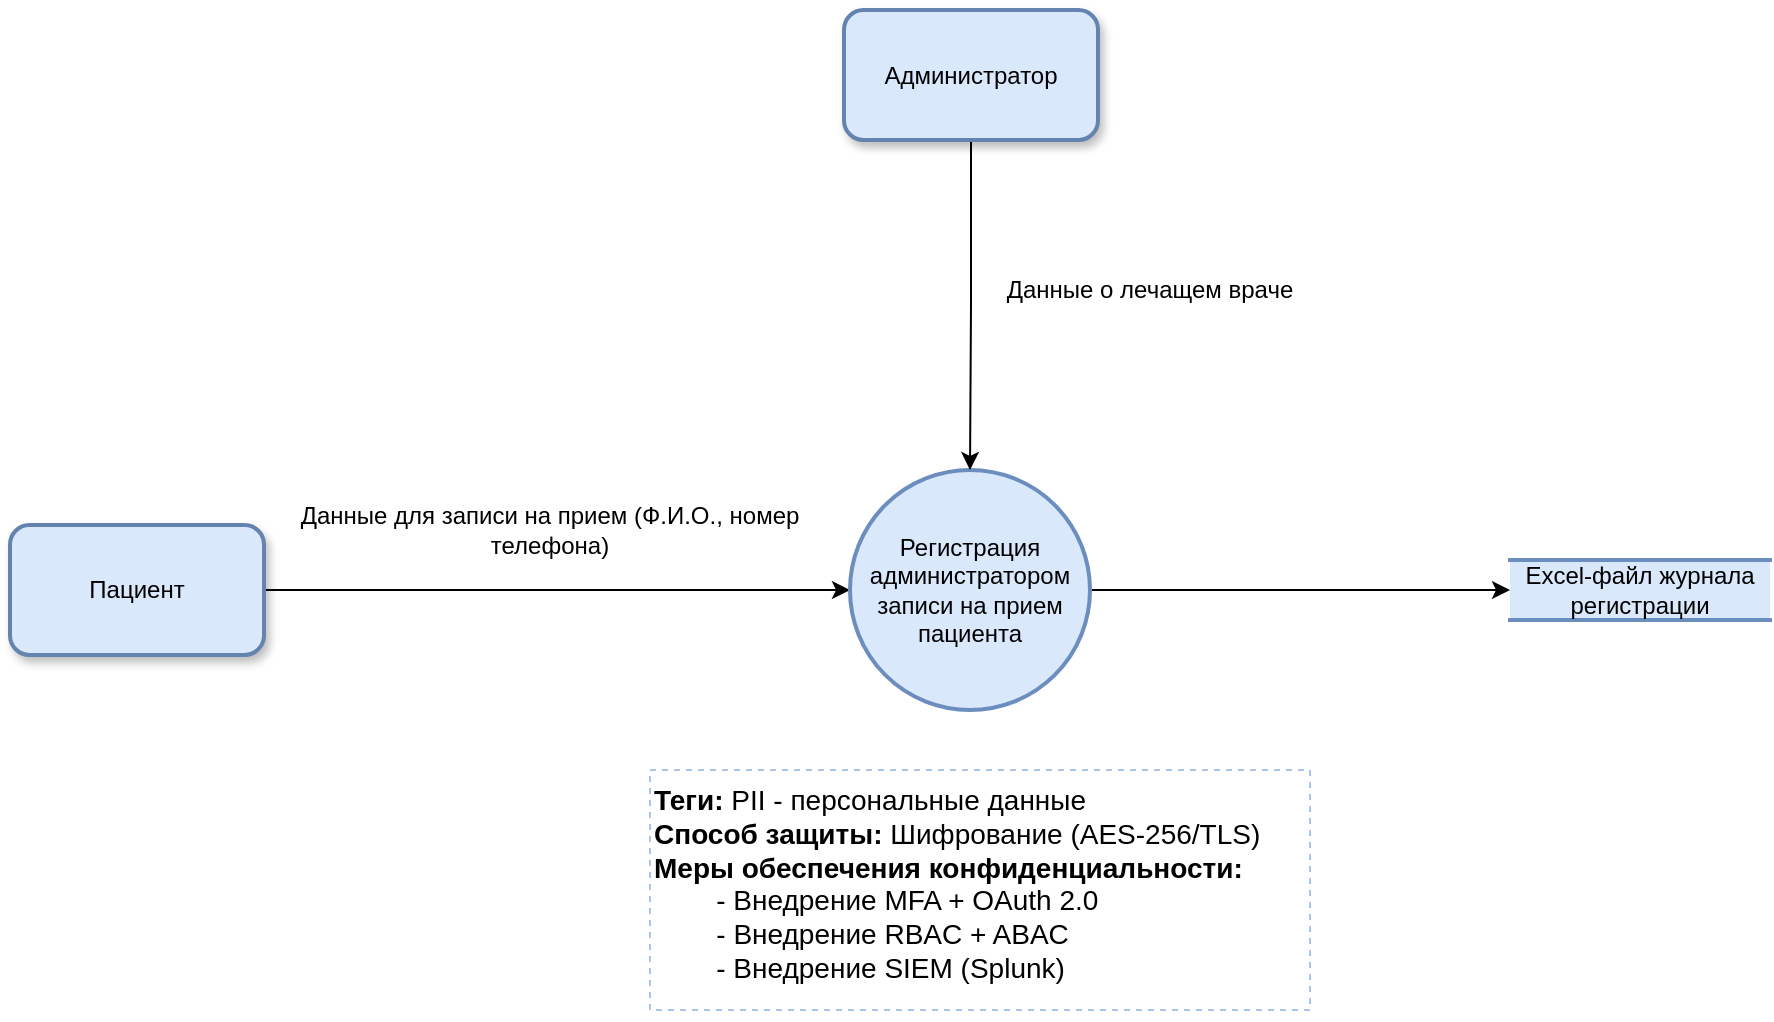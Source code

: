 <mxfile version="27.0.2">
  <diagram name="Страница — 1" id="fVcJ7O7tC3VuVcqIO9m_">
    <mxGraphModel dx="1540" dy="899" grid="1" gridSize="10" guides="1" tooltips="1" connect="1" arrows="1" fold="1" page="1" pageScale="1" pageWidth="1169" pageHeight="827" math="0" shadow="0">
      <root>
        <mxCell id="0" />
        <mxCell id="1" parent="0" />
        <mxCell id="4I27Nu_oPrzyD-SU-KGY-5" style="edgeStyle=orthogonalEdgeStyle;rounded=0;orthogonalLoop=1;jettySize=auto;html=1;exitX=1;exitY=0.5;exitDx=0;exitDy=0;" parent="1" source="4I27Nu_oPrzyD-SU-KGY-3" target="4I27Nu_oPrzyD-SU-KGY-4" edge="1">
          <mxGeometry relative="1" as="geometry" />
        </mxCell>
        <mxCell id="4I27Nu_oPrzyD-SU-KGY-3" value="Пациент" style="html=1;dashed=0;whiteSpace=wrap;rounded=1;fillColor=#dae8fc;strokeColor=light-dark(#6483af, #334a6c);strokeWidth=2;shadow=1;" parent="1" vertex="1">
          <mxGeometry x="60" y="337.5" width="127" height="65" as="geometry" />
        </mxCell>
        <mxCell id="4I27Nu_oPrzyD-SU-KGY-8" style="edgeStyle=orthogonalEdgeStyle;rounded=0;orthogonalLoop=1;jettySize=auto;html=1;exitX=1;exitY=0.5;exitDx=0;exitDy=0;" parent="1" source="4I27Nu_oPrzyD-SU-KGY-4" target="4I27Nu_oPrzyD-SU-KGY-6" edge="1">
          <mxGeometry relative="1" as="geometry" />
        </mxCell>
        <mxCell id="4I27Nu_oPrzyD-SU-KGY-4" value="Регистрация администратором записи на прием пациента" style="shape=ellipse;html=1;dashed=0;whiteSpace=wrap;aspect=fixed;perimeter=ellipsePerimeter;fillColor=#dae8fc;strokeColor=#6c8ebf;strokeWidth=2;" parent="1" vertex="1">
          <mxGeometry x="480" y="310" width="120" height="120" as="geometry" />
        </mxCell>
        <mxCell id="4I27Nu_oPrzyD-SU-KGY-6" value="Excel-файл журнала регистрации" style="html=1;dashed=0;whiteSpace=wrap;shape=partialRectangle;right=0;left=0;fillColor=#dae8fc;strokeColor=#6c8ebf;strokeWidth=2;" parent="1" vertex="1">
          <mxGeometry x="810" y="355" width="130" height="30" as="geometry" />
        </mxCell>
        <mxCell id="4I27Nu_oPrzyD-SU-KGY-11" value="Данные для записи на прием (Ф.И.О., номер телефона)" style="text;html=1;align=center;verticalAlign=middle;whiteSpace=wrap;rounded=0;" parent="1" vertex="1">
          <mxGeometry x="200" y="320" width="260" height="40" as="geometry" />
        </mxCell>
        <mxCell id="ZpE8wwgy8IpEGMpQpPEL-2" style="edgeStyle=orthogonalEdgeStyle;rounded=0;orthogonalLoop=1;jettySize=auto;html=1;entryX=0.5;entryY=0;entryDx=0;entryDy=0;" parent="1" source="ZpE8wwgy8IpEGMpQpPEL-1" target="4I27Nu_oPrzyD-SU-KGY-4" edge="1">
          <mxGeometry relative="1" as="geometry" />
        </mxCell>
        <mxCell id="ZpE8wwgy8IpEGMpQpPEL-1" value="Администратор" style="html=1;dashed=0;whiteSpace=wrap;rounded=1;fillColor=#dae8fc;strokeColor=light-dark(#6483af, #334a6c);strokeWidth=2;shadow=1;" parent="1" vertex="1">
          <mxGeometry x="477" y="80" width="127" height="65" as="geometry" />
        </mxCell>
        <mxCell id="ZpE8wwgy8IpEGMpQpPEL-3" value="Данные о лечащем враче" style="text;html=1;align=center;verticalAlign=middle;whiteSpace=wrap;rounded=0;" parent="1" vertex="1">
          <mxGeometry x="550" y="200" width="160" height="40" as="geometry" />
        </mxCell>
        <mxCell id="ktl5ywOClI3-cF3FqBAj-1" value="&lt;div&gt;&lt;b&gt;Теги:&lt;/b&gt; PII - персональные данные&lt;/div&gt;&lt;div&gt;&lt;b&gt;Способ защиты:&lt;/b&gt; Шифрование (AES-256/TLS)&lt;/div&gt;&lt;div&gt;&lt;b&gt;Меры обеспечения конфиденциальности:&lt;/b&gt;&lt;/div&gt;&lt;div&gt;&lt;span style=&quot;font-weight: bold; white-space: pre;&quot;&gt;&#x9;&lt;/span&gt;- Внедрение MFA + OAuth 2.0&lt;br&gt;&lt;/div&gt;&lt;div&gt;&lt;span style=&quot;white-space: pre;&quot;&gt;&#x9;&lt;/span&gt;-&amp;nbsp;&lt;span style=&quot;background-color: transparent; color: light-dark(rgb(0, 0, 0), rgb(255, 255, 255));&quot;&gt;Внедрение&lt;/span&gt;&lt;span style=&quot;background-color: transparent; color: light-dark(rgb(0, 0, 0), rgb(255, 255, 255));&quot;&gt;&amp;nbsp;&lt;/span&gt;&lt;span style=&quot;background-color: transparent; color: light-dark(rgb(0, 0, 0), rgb(255, 255, 255));&quot;&gt;RBAC + ABAC&lt;/span&gt;&lt;/div&gt;&lt;div&gt;&lt;span style=&quot;white-space: pre;&quot;&gt;&#x9;&lt;/span&gt;- Внедрение SIEM (Splunk)&lt;br&gt;&lt;/div&gt;&lt;div&gt;&lt;br&gt;&lt;/div&gt;" style="text;html=1;align=left;verticalAlign=top;whiteSpace=wrap;rounded=0;textShadow=0;labelBorderColor=none;labelBackgroundColor=none;fontSize=14;dashed=1;strokeColor=#A9C4EB;" vertex="1" parent="1">
          <mxGeometry x="380" y="460" width="330" height="120" as="geometry" />
        </mxCell>
      </root>
    </mxGraphModel>
  </diagram>
</mxfile>
